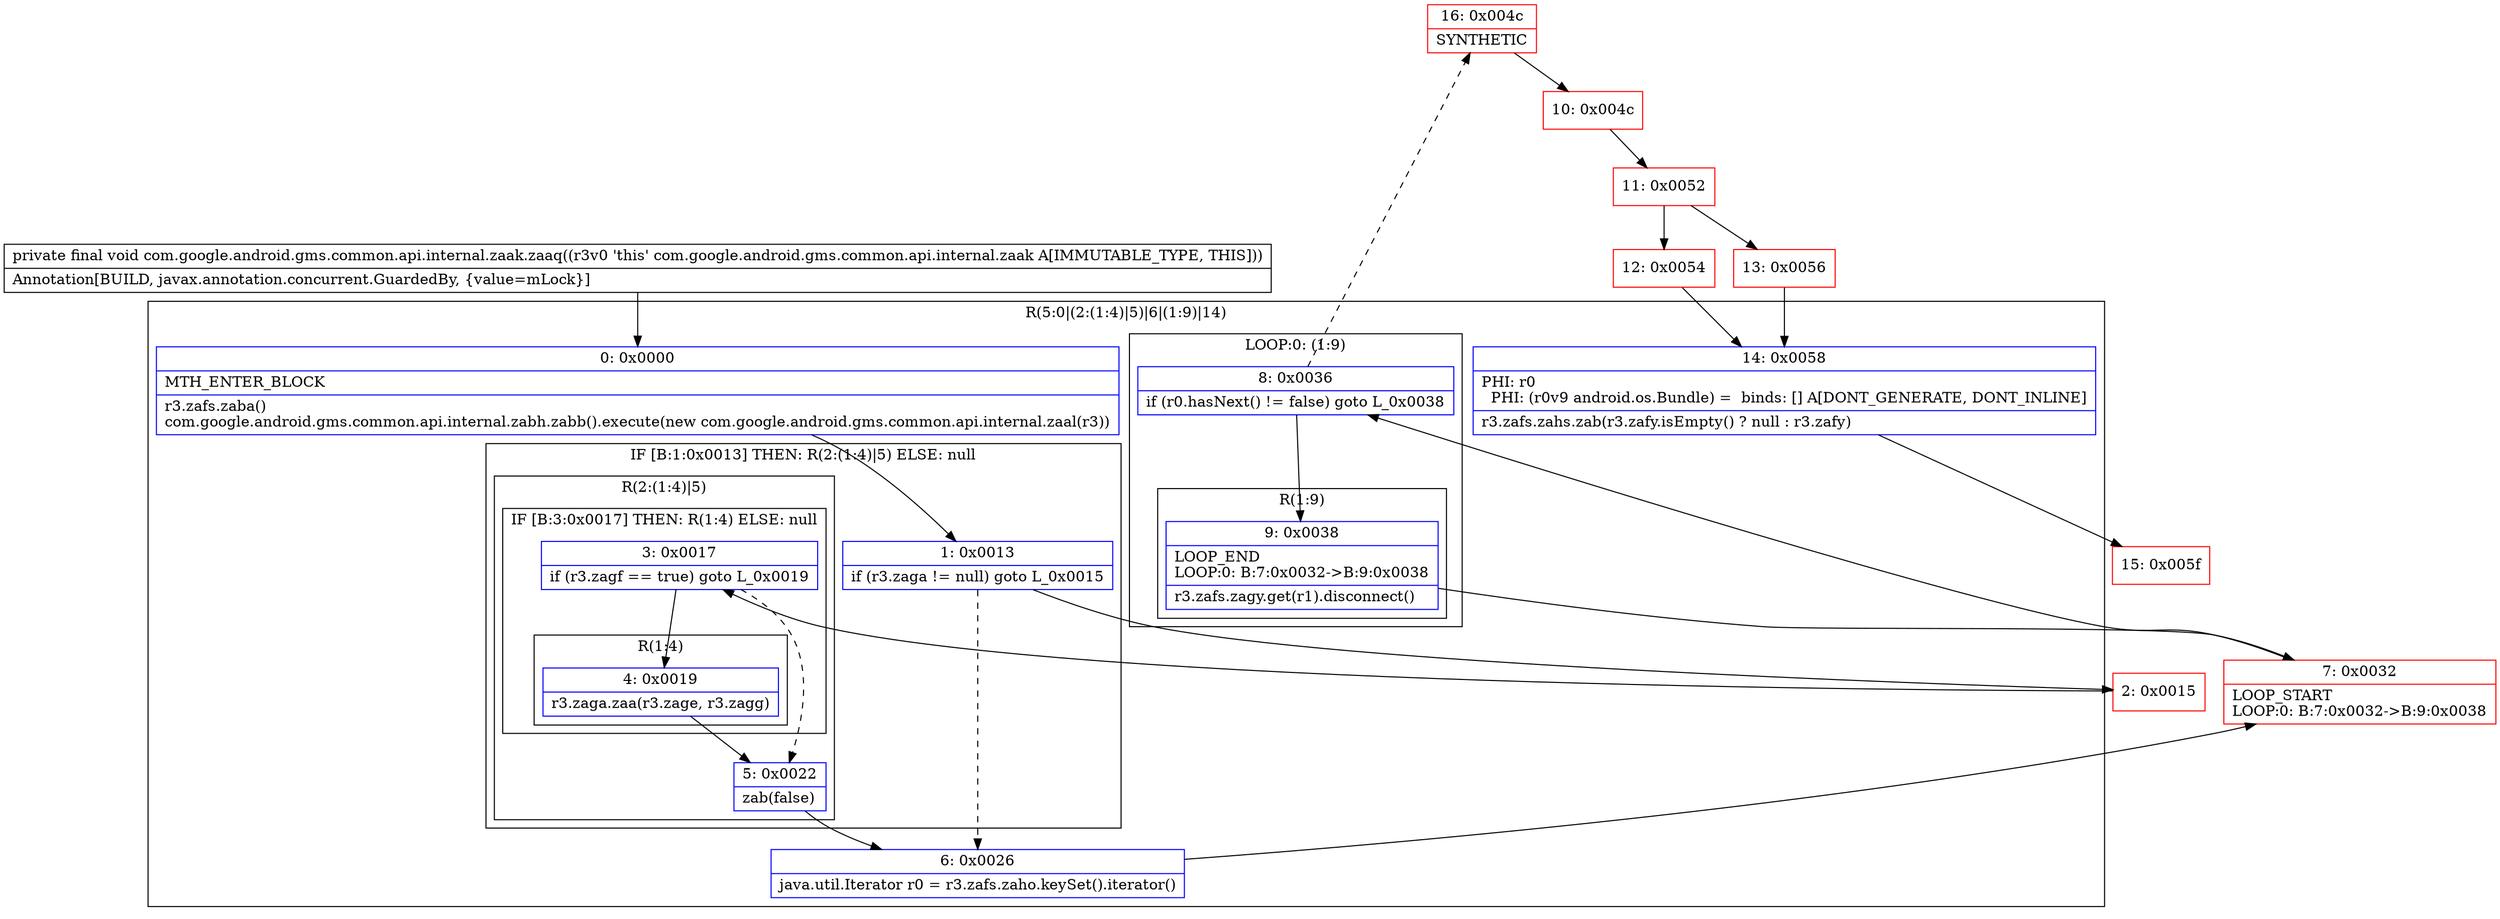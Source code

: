 digraph "CFG forcom.google.android.gms.common.api.internal.zaak.zaaq()V" {
subgraph cluster_Region_1673408514 {
label = "R(5:0|(2:(1:4)|5)|6|(1:9)|14)";
node [shape=record,color=blue];
Node_0 [shape=record,label="{0\:\ 0x0000|MTH_ENTER_BLOCK\l|r3.zafs.zaba()\lcom.google.android.gms.common.api.internal.zabh.zabb().execute(new com.google.android.gms.common.api.internal.zaal(r3))\l}"];
subgraph cluster_IfRegion_911449263 {
label = "IF [B:1:0x0013] THEN: R(2:(1:4)|5) ELSE: null";
node [shape=record,color=blue];
Node_1 [shape=record,label="{1\:\ 0x0013|if (r3.zaga != null) goto L_0x0015\l}"];
subgraph cluster_Region_891170608 {
label = "R(2:(1:4)|5)";
node [shape=record,color=blue];
subgraph cluster_IfRegion_427573995 {
label = "IF [B:3:0x0017] THEN: R(1:4) ELSE: null";
node [shape=record,color=blue];
Node_3 [shape=record,label="{3\:\ 0x0017|if (r3.zagf == true) goto L_0x0019\l}"];
subgraph cluster_Region_189816806 {
label = "R(1:4)";
node [shape=record,color=blue];
Node_4 [shape=record,label="{4\:\ 0x0019|r3.zaga.zaa(r3.zage, r3.zagg)\l}"];
}
}
Node_5 [shape=record,label="{5\:\ 0x0022|zab(false)\l}"];
}
}
Node_6 [shape=record,label="{6\:\ 0x0026|java.util.Iterator r0 = r3.zafs.zaho.keySet().iterator()\l}"];
subgraph cluster_LoopRegion_558632135 {
label = "LOOP:0: (1:9)";
node [shape=record,color=blue];
Node_8 [shape=record,label="{8\:\ 0x0036|if (r0.hasNext() != false) goto L_0x0038\l}"];
subgraph cluster_Region_1710215281 {
label = "R(1:9)";
node [shape=record,color=blue];
Node_9 [shape=record,label="{9\:\ 0x0038|LOOP_END\lLOOP:0: B:7:0x0032\-\>B:9:0x0038\l|r3.zafs.zagy.get(r1).disconnect()\l}"];
}
}
Node_14 [shape=record,label="{14\:\ 0x0058|PHI: r0 \l  PHI: (r0v9 android.os.Bundle) =  binds: [] A[DONT_GENERATE, DONT_INLINE]\l|r3.zafs.zahs.zab(r3.zafy.isEmpty() ? null : r3.zafy)\l}"];
}
Node_2 [shape=record,color=red,label="{2\:\ 0x0015}"];
Node_7 [shape=record,color=red,label="{7\:\ 0x0032|LOOP_START\lLOOP:0: B:7:0x0032\-\>B:9:0x0038\l}"];
Node_10 [shape=record,color=red,label="{10\:\ 0x004c}"];
Node_11 [shape=record,color=red,label="{11\:\ 0x0052}"];
Node_12 [shape=record,color=red,label="{12\:\ 0x0054}"];
Node_13 [shape=record,color=red,label="{13\:\ 0x0056}"];
Node_15 [shape=record,color=red,label="{15\:\ 0x005f}"];
Node_16 [shape=record,color=red,label="{16\:\ 0x004c|SYNTHETIC\l}"];
MethodNode[shape=record,label="{private final void com.google.android.gms.common.api.internal.zaak.zaaq((r3v0 'this' com.google.android.gms.common.api.internal.zaak A[IMMUTABLE_TYPE, THIS]))  | Annotation[BUILD, javax.annotation.concurrent.GuardedBy, \{value=mLock\}]\l}"];
MethodNode -> Node_0;
Node_0 -> Node_1;
Node_1 -> Node_2;
Node_1 -> Node_6[style=dashed];
Node_3 -> Node_4;
Node_3 -> Node_5[style=dashed];
Node_4 -> Node_5;
Node_5 -> Node_6;
Node_6 -> Node_7;
Node_8 -> Node_9;
Node_8 -> Node_16[style=dashed];
Node_9 -> Node_7;
Node_14 -> Node_15;
Node_2 -> Node_3;
Node_7 -> Node_8;
Node_10 -> Node_11;
Node_11 -> Node_12;
Node_11 -> Node_13;
Node_12 -> Node_14;
Node_13 -> Node_14;
Node_16 -> Node_10;
}

